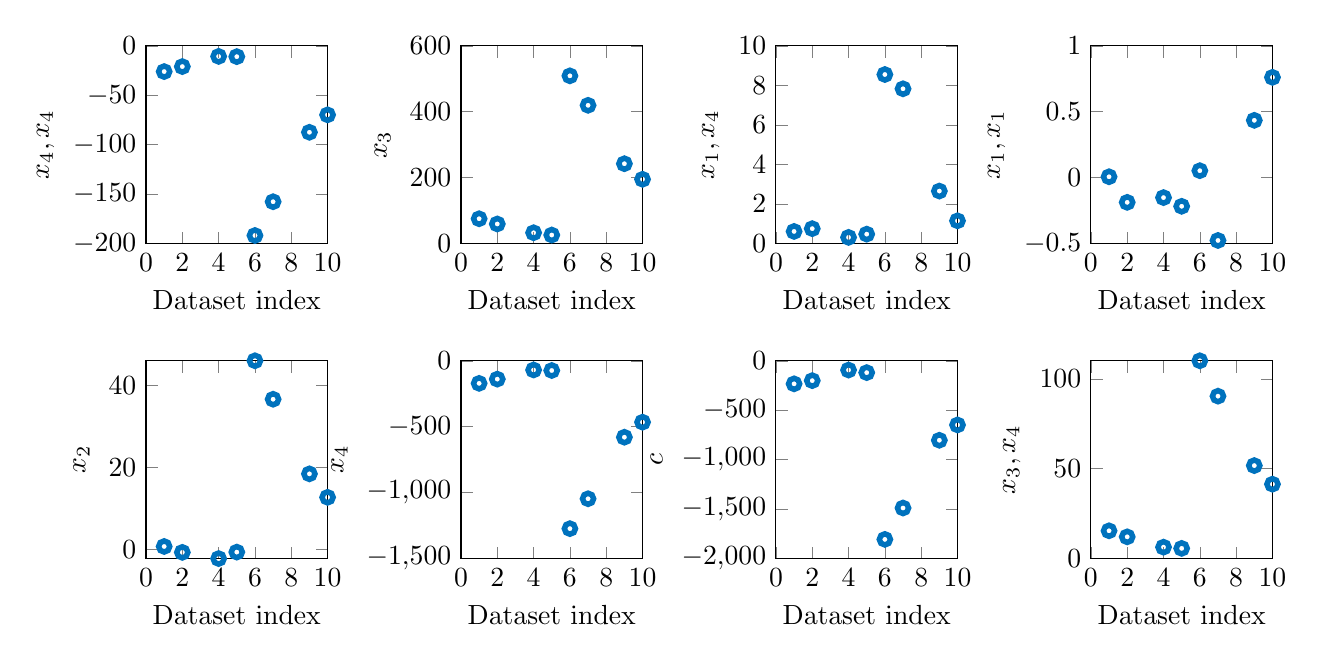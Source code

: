 % This file was created by matlab2tikz.
% Minimal pgfplots version: 1.3
%
\definecolor{mycolor1}{rgb}{0.0,0.447,0.741}%
%
\begin{tikzpicture}

\begin{axis}[%
width=2.306cm,
height=2.512cm,
at={(0cm,0cm)},
scale only axis,
xmin=0,
xmax=10,
xlabel={Dataset index},
ymin=-2.24,
ymax=45.942,
ylabel={$x_2$},
legend style={legend cell align=left,align=left,draw=white!15!black}
]
\addplot [color=mycolor1,line width=2.0pt,only marks,mark=o,mark options={solid},forget plot]
  table[row sep=crcr]{%
1	0.707\\
2	-0.725\\
4	-2.24\\
5	-0.664\\
6	45.942\\
7	36.573\\
9	18.396\\
10	12.678\\
};
\end{axis}

\begin{axis}[%
width=2.306cm,
height=2.512cm,
at={(4cm,4cm)},
scale only axis,
xmin=0,
xmax=10,
xlabel={Dataset index},
ymin=0,
ymax=600,
ylabel={$x_3$},
legend style={legend cell align=left,align=left,draw=white!15!black}
]
\addplot [color=mycolor1,line width=2.0pt,only marks,mark=o,mark options={solid},forget plot]
  table[row sep=crcr]{%
1	75.425\\
2	59.578\\
4	33.0\\
5	26.057\\
6	508.937\\
7	419.535\\
9	242.354\\
10	195.152\\
};
\end{axis}

\begin{axis}[%
width=2.306cm,
height=2.512cm,
at={(12cm,4cm)},
scale only axis,
xmin=0,
xmax=10,
xlabel={Dataset index},
ymin=-0.5,
ymax=1,
ylabel={$x_1,x_1$},
legend style={legend cell align=left,align=left,draw=white!15!black}
]
\addplot [color=mycolor1,line width=2.0pt,only marks,mark=o,mark options={solid},forget plot]
  table[row sep=crcr]{%
1	0.007\\
2	-0.187\\
4	-0.151\\
5	-0.217\\
6	0.053\\
7	-0.476\\
9	0.435\\
10	0.761\\
};
\end{axis}

\begin{axis}[%
width=2.306cm,
height=2.512cm,
at={(0cm,4cm)},
scale only axis,
xmin=0,
xmax=10,
xlabel={Dataset index},
ymin=-200,
ymax=0,
ylabel={$x_4,x_4$},
legend style={legend cell align=left,align=left,draw=white!15!black}
]
\addplot [color=mycolor1,line width=2.0pt,only marks,mark=o,mark options={solid},forget plot]
  table[row sep=crcr]{%
1	-26.035\\
2	-20.988\\
4	-10.692\\
5	-10.957\\
6	-191.78\\
7	-157.644\\
9	-87.42\\
10	-69.801\\
};
\end{axis}

\begin{axis}[%
width=2.306cm,
height=2.512cm,
at={(8cm,4cm)},
scale only axis,
xmin=0,
xmax=10,
xlabel={Dataset index},
ymin=0,
ymax=10,
ylabel={$x_1,x_4$},
legend style={legend cell align=left,align=left,draw=white!15!black}
]
\addplot [color=mycolor1,line width=2.0pt,only marks,mark=o,mark options={solid},forget plot]
  table[row sep=crcr]{%
1	0.616\\
2	0.756\\
4	0.315\\
5	0.479\\
6	8.549\\
7	7.827\\
9	2.657\\
10	1.153\\
};
\end{axis}

\begin{axis}[%
width=2.306cm,
height=2.512cm,
at={(8cm,0cm)},
scale only axis,
xmin=0,
xmax=10,
xlabel={Dataset index},
ymin=-2000,
ymax=0,
ylabel={$c$},
legend style={legend cell align=left,align=left,draw=white!15!black}
]
\addplot [color=mycolor1,line width=2.0pt,only marks,mark=o,mark options={solid},forget plot]
  table[row sep=crcr]{%
1	-233.158\\
2	-200.831\\
4	-93.739\\
5	-119.696\\
6	-1805.897\\
7	-1488.551\\
9	-803.703\\
10	-648.797\\
};
\end{axis}

\begin{axis}[%
width=2.306cm,
height=2.512cm,
at={(12cm,0cm)},
scale only axis,
xmin=0,
xmax=10,
xlabel={Dataset index},
ymin=0,
ymax=110.131,
ylabel={$x_3,x_4$},
legend style={legend cell align=left,align=left,draw=white!15!black}
]
\addplot [color=mycolor1,line width=2.0pt,only marks,mark=o,mark options={solid},forget plot]
  table[row sep=crcr]{%
1	15.468\\
2	12.098\\
4	6.36\\
5	5.676\\
6	110.131\\
7	90.427\\
9	51.772\\
10	41.426\\
};
\end{axis}

\begin{axis}[%
width=2.306cm,
height=2.512cm,
at={(4cm,0cm)},
scale only axis,
xmin=0,
xmax=10,
xlabel={Dataset index},
ymin=-1500,
ymax=0,
ylabel={$x_4$},
legend style={legend cell align=left,align=left,draw=white!15!black}
]
\addplot [color=mycolor1,line width=2.0pt,only marks,mark=o,mark options={solid},forget plot]
  table[row sep=crcr]{%
1	-171.245\\
2	-139.217\\
4	-69.605\\
5	-73.687\\
6	-1273.02\\
7	-1046.381\\
9	-579.722\\
10	-465.591\\
};
\end{axis}
\end{tikzpicture}%